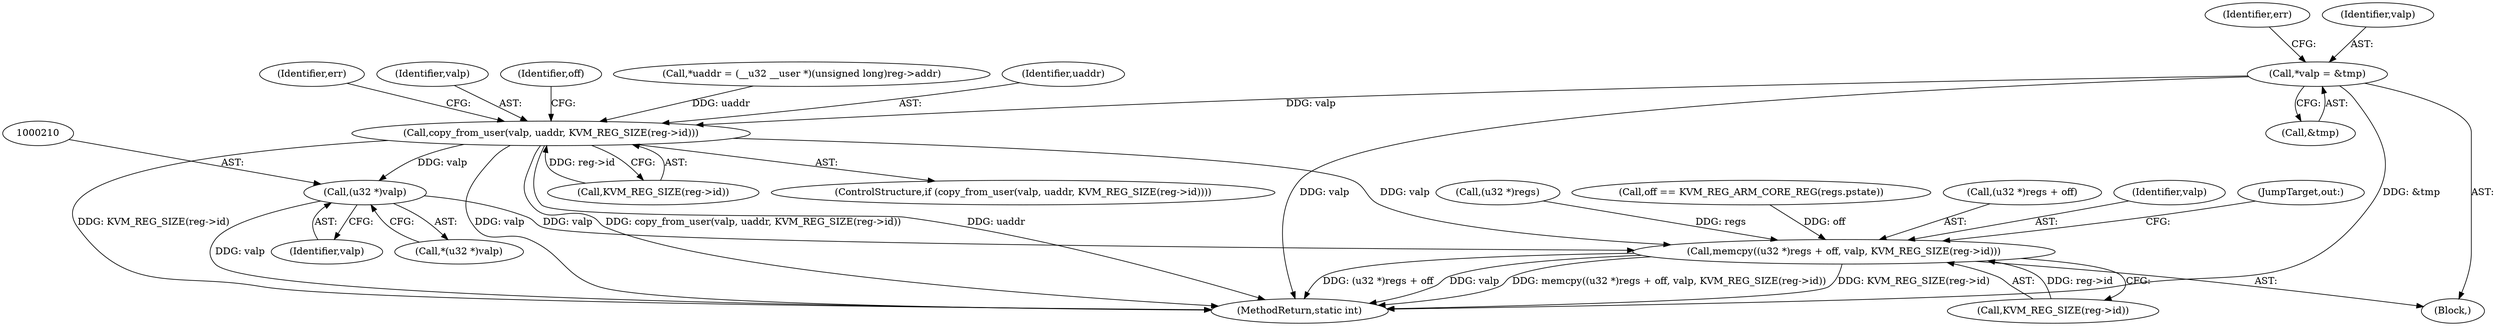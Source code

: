 digraph "0_linux_2a3f93459d689d990b3ecfbe782fec89b97d3279@pointer" {
"1000131" [label="(Call,*valp = &tmp)"];
"1000183" [label="(Call,copy_from_user(valp, uaddr, KVM_REG_SIZE(reg->id)))"];
"1000209" [label="(Call,(u32 *)valp)"];
"1000232" [label="(Call,memcpy((u32 *)regs + off, valp, KVM_REG_SIZE(reg->id)))"];
"1000209" [label="(Call,(u32 *)valp)"];
"1000133" [label="(Call,&tmp)"];
"1000192" [label="(Identifier,err)"];
"1000239" [label="(Call,KVM_REG_SIZE(reg->id))"];
"1000186" [label="(Call,KVM_REG_SIZE(reg->id))"];
"1000184" [label="(Identifier,valp)"];
"1000182" [label="(ControlStructure,if (copy_from_user(valp, uaddr, KVM_REG_SIZE(reg->id))))"];
"1000198" [label="(Identifier,off)"];
"1000211" [label="(Identifier,valp)"];
"1000234" [label="(Call,(u32 *)regs)"];
"1000138" [label="(Identifier,err)"];
"1000183" [label="(Call,copy_from_user(valp, uaddr, KVM_REG_SIZE(reg->id)))"];
"1000197" [label="(Call,off == KVM_REG_ARM_CORE_REG(regs.pstate))"];
"1000233" [label="(Call,(u32 *)regs + off)"];
"1000106" [label="(Call,*uaddr = (__u32 __user *)(unsigned long)reg->addr)"];
"1000238" [label="(Identifier,valp)"];
"1000132" [label="(Identifier,valp)"];
"1000232" [label="(Call,memcpy((u32 *)regs + off, valp, KVM_REG_SIZE(reg->id)))"];
"1000243" [label="(JumpTarget,out:)"];
"1000208" [label="(Call,*(u32 *)valp)"];
"1000246" [label="(MethodReturn,static int)"];
"1000131" [label="(Call,*valp = &tmp)"];
"1000104" [label="(Block,)"];
"1000185" [label="(Identifier,uaddr)"];
"1000131" -> "1000104"  [label="AST: "];
"1000131" -> "1000133"  [label="CFG: "];
"1000132" -> "1000131"  [label="AST: "];
"1000133" -> "1000131"  [label="AST: "];
"1000138" -> "1000131"  [label="CFG: "];
"1000131" -> "1000246"  [label="DDG: valp"];
"1000131" -> "1000246"  [label="DDG: &tmp"];
"1000131" -> "1000183"  [label="DDG: valp"];
"1000183" -> "1000182"  [label="AST: "];
"1000183" -> "1000186"  [label="CFG: "];
"1000184" -> "1000183"  [label="AST: "];
"1000185" -> "1000183"  [label="AST: "];
"1000186" -> "1000183"  [label="AST: "];
"1000192" -> "1000183"  [label="CFG: "];
"1000198" -> "1000183"  [label="CFG: "];
"1000183" -> "1000246"  [label="DDG: uaddr"];
"1000183" -> "1000246"  [label="DDG: KVM_REG_SIZE(reg->id)"];
"1000183" -> "1000246"  [label="DDG: valp"];
"1000183" -> "1000246"  [label="DDG: copy_from_user(valp, uaddr, KVM_REG_SIZE(reg->id))"];
"1000106" -> "1000183"  [label="DDG: uaddr"];
"1000186" -> "1000183"  [label="DDG: reg->id"];
"1000183" -> "1000209"  [label="DDG: valp"];
"1000183" -> "1000232"  [label="DDG: valp"];
"1000209" -> "1000208"  [label="AST: "];
"1000209" -> "1000211"  [label="CFG: "];
"1000210" -> "1000209"  [label="AST: "];
"1000211" -> "1000209"  [label="AST: "];
"1000208" -> "1000209"  [label="CFG: "];
"1000209" -> "1000246"  [label="DDG: valp"];
"1000209" -> "1000232"  [label="DDG: valp"];
"1000232" -> "1000104"  [label="AST: "];
"1000232" -> "1000239"  [label="CFG: "];
"1000233" -> "1000232"  [label="AST: "];
"1000238" -> "1000232"  [label="AST: "];
"1000239" -> "1000232"  [label="AST: "];
"1000243" -> "1000232"  [label="CFG: "];
"1000232" -> "1000246"  [label="DDG: KVM_REG_SIZE(reg->id)"];
"1000232" -> "1000246"  [label="DDG: (u32 *)regs + off"];
"1000232" -> "1000246"  [label="DDG: valp"];
"1000232" -> "1000246"  [label="DDG: memcpy((u32 *)regs + off, valp, KVM_REG_SIZE(reg->id))"];
"1000234" -> "1000232"  [label="DDG: regs"];
"1000197" -> "1000232"  [label="DDG: off"];
"1000239" -> "1000232"  [label="DDG: reg->id"];
}
